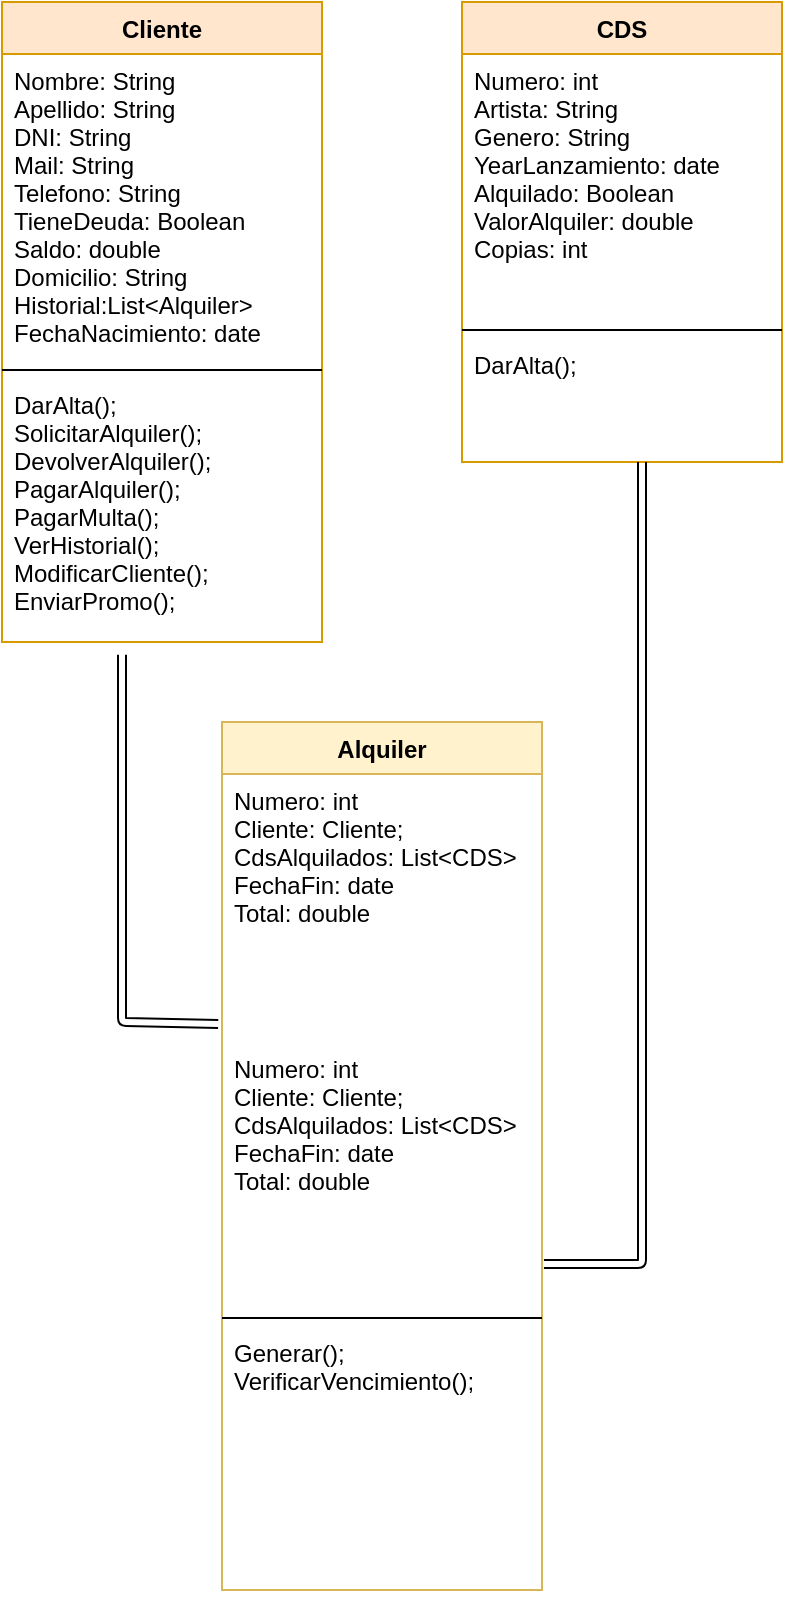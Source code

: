<mxfile version="13.6.4" type="github">
  <diagram id="v9CHPPuo5FdfslDru99P" name="Page-1">
    <mxGraphModel dx="1102" dy="614" grid="1" gridSize="10" guides="1" tooltips="1" connect="1" arrows="1" fold="1" page="1" pageScale="1" pageWidth="827" pageHeight="1169" math="0" shadow="0">
      <root>
        <mxCell id="0" />
        <mxCell id="1" parent="0" />
        <mxCell id="wCN3OyfrfHSo0IxF_WkO-1" value="Cliente&#xa;" style="swimlane;fontStyle=1;align=center;verticalAlign=top;childLayout=stackLayout;horizontal=1;startSize=26;horizontalStack=0;resizeParent=1;resizeParentMax=0;resizeLast=0;collapsible=1;marginBottom=0;fillColor=#ffe6cc;strokeColor=#d79b00;" vertex="1" parent="1">
          <mxGeometry x="40" y="40" width="160" height="320" as="geometry" />
        </mxCell>
        <mxCell id="wCN3OyfrfHSo0IxF_WkO-2" value="Nombre: String&#xa;Apellido: String&#xa;DNI: String&#xa;Mail: String&#xa;Telefono: String&#xa;TieneDeuda: Boolean&#xa;Saldo: double&#xa;Domicilio: String&#xa;Historial:List&lt;Alquiler&gt;&#xa;FechaNacimiento: date" style="text;strokeColor=none;fillColor=none;align=left;verticalAlign=top;spacingLeft=4;spacingRight=4;overflow=hidden;rotatable=0;points=[[0,0.5],[1,0.5]];portConstraint=eastwest;" vertex="1" parent="wCN3OyfrfHSo0IxF_WkO-1">
          <mxGeometry y="26" width="160" height="154" as="geometry" />
        </mxCell>
        <mxCell id="wCN3OyfrfHSo0IxF_WkO-3" value="" style="line;strokeWidth=1;fillColor=none;align=left;verticalAlign=middle;spacingTop=-1;spacingLeft=3;spacingRight=3;rotatable=0;labelPosition=right;points=[];portConstraint=eastwest;" vertex="1" parent="wCN3OyfrfHSo0IxF_WkO-1">
          <mxGeometry y="180" width="160" height="8" as="geometry" />
        </mxCell>
        <mxCell id="wCN3OyfrfHSo0IxF_WkO-4" value="DarAlta();&#xa;SolicitarAlquiler();&#xa;DevolverAlquiler();&#xa;PagarAlquiler();&#xa;PagarMulta();&#xa;VerHistorial();&#xa;ModificarCliente();&#xa;EnviarPromo();" style="text;strokeColor=none;fillColor=none;align=left;verticalAlign=top;spacingLeft=4;spacingRight=4;overflow=hidden;rotatable=0;points=[[0,0.5],[1,0.5]];portConstraint=eastwest;" vertex="1" parent="wCN3OyfrfHSo0IxF_WkO-1">
          <mxGeometry y="188" width="160" height="132" as="geometry" />
        </mxCell>
        <mxCell id="wCN3OyfrfHSo0IxF_WkO-5" value="CDS" style="swimlane;fontStyle=1;align=center;verticalAlign=top;childLayout=stackLayout;horizontal=1;startSize=26;horizontalStack=0;resizeParent=1;resizeParentMax=0;resizeLast=0;collapsible=1;marginBottom=0;fillColor=#ffe6cc;strokeColor=#d79b00;" vertex="1" parent="1">
          <mxGeometry x="270" y="40" width="160" height="230" as="geometry" />
        </mxCell>
        <mxCell id="wCN3OyfrfHSo0IxF_WkO-6" value="Numero: int&#xa;Artista: String&#xa;Genero: String&#xa;YearLanzamiento: date&#xa;Alquilado: Boolean&#xa;ValorAlquiler: double&#xa;Copias: int" style="text;strokeColor=none;fillColor=none;align=left;verticalAlign=top;spacingLeft=4;spacingRight=4;overflow=hidden;rotatable=0;points=[[0,0.5],[1,0.5]];portConstraint=eastwest;" vertex="1" parent="wCN3OyfrfHSo0IxF_WkO-5">
          <mxGeometry y="26" width="160" height="134" as="geometry" />
        </mxCell>
        <mxCell id="wCN3OyfrfHSo0IxF_WkO-7" value="" style="line;strokeWidth=1;fillColor=none;align=left;verticalAlign=middle;spacingTop=-1;spacingLeft=3;spacingRight=3;rotatable=0;labelPosition=right;points=[];portConstraint=eastwest;" vertex="1" parent="wCN3OyfrfHSo0IxF_WkO-5">
          <mxGeometry y="160" width="160" height="8" as="geometry" />
        </mxCell>
        <mxCell id="wCN3OyfrfHSo0IxF_WkO-8" value="DarAlta();" style="text;strokeColor=none;fillColor=none;align=left;verticalAlign=top;spacingLeft=4;spacingRight=4;overflow=hidden;rotatable=0;points=[[0,0.5],[1,0.5]];portConstraint=eastwest;" vertex="1" parent="wCN3OyfrfHSo0IxF_WkO-5">
          <mxGeometry y="168" width="160" height="62" as="geometry" />
        </mxCell>
        <mxCell id="wCN3OyfrfHSo0IxF_WkO-14" value="" style="shape=link;html=1;exitX=0.375;exitY=1.048;exitDx=0;exitDy=0;exitPerimeter=0;width=4;entryX=-0.012;entryY=0.933;entryDx=0;entryDy=0;entryPerimeter=0;" edge="1" parent="1" source="wCN3OyfrfHSo0IxF_WkO-4" target="wCN3OyfrfHSo0IxF_WkO-16">
          <mxGeometry width="100" relative="1" as="geometry">
            <mxPoint x="50" y="490" as="sourcePoint" />
            <mxPoint x="150" y="490" as="targetPoint" />
            <Array as="points">
              <mxPoint x="100" y="470" />
              <mxPoint x="100" y="490" />
              <mxPoint x="100" y="550" />
            </Array>
          </mxGeometry>
        </mxCell>
        <mxCell id="wCN3OyfrfHSo0IxF_WkO-15" value="" style="shape=link;html=1;exitX=0.375;exitY=1.048;exitDx=0;exitDy=0;exitPerimeter=0;entryX=1.006;entryY=0.828;entryDx=0;entryDy=0;entryPerimeter=0;" edge="1" parent="1" target="wCN3OyfrfHSo0IxF_WkO-10">
          <mxGeometry width="100" relative="1" as="geometry">
            <mxPoint x="360" y="269.996" as="sourcePoint" />
            <mxPoint x="370" y="530" as="targetPoint" />
            <Array as="points">
              <mxPoint x="360" y="487.02" />
              <mxPoint x="360" y="671" />
            </Array>
          </mxGeometry>
        </mxCell>
        <mxCell id="wCN3OyfrfHSo0IxF_WkO-9" value="Alquiler" style="swimlane;fontStyle=1;align=center;verticalAlign=top;childLayout=stackLayout;horizontal=1;startSize=26;horizontalStack=0;resizeParent=1;resizeParentMax=0;resizeLast=0;collapsible=1;marginBottom=0;fillColor=#fff2cc;strokeColor=#d6b656;" vertex="1" parent="1">
          <mxGeometry x="150" y="400" width="160" height="434" as="geometry" />
        </mxCell>
        <mxCell id="wCN3OyfrfHSo0IxF_WkO-16" value="Numero: int&#xa;Cliente: Cliente;&#xa;CdsAlquilados: List&lt;CDS&gt;&#xa;FechaFin: date&#xa;Total: double&#xa;" style="text;strokeColor=none;fillColor=none;align=left;verticalAlign=top;spacingLeft=4;spacingRight=4;overflow=hidden;rotatable=0;points=[[0,0.5],[1,0.5]];portConstraint=eastwest;" vertex="1" parent="wCN3OyfrfHSo0IxF_WkO-9">
          <mxGeometry y="26" width="160" height="134" as="geometry" />
        </mxCell>
        <mxCell id="wCN3OyfrfHSo0IxF_WkO-10" value="Numero: int&#xa;Cliente: Cliente;&#xa;CdsAlquilados: List&lt;CDS&gt;&#xa;FechaFin: date&#xa;Total: double&#xa;" style="text;strokeColor=none;fillColor=none;align=left;verticalAlign=top;spacingLeft=4;spacingRight=4;overflow=hidden;rotatable=0;points=[[0,0.5],[1,0.5]];portConstraint=eastwest;" vertex="1" parent="wCN3OyfrfHSo0IxF_WkO-9">
          <mxGeometry y="160" width="160" height="134" as="geometry" />
        </mxCell>
        <mxCell id="wCN3OyfrfHSo0IxF_WkO-11" value="" style="line;strokeWidth=1;fillColor=none;align=left;verticalAlign=middle;spacingTop=-1;spacingLeft=3;spacingRight=3;rotatable=0;labelPosition=right;points=[];portConstraint=eastwest;" vertex="1" parent="wCN3OyfrfHSo0IxF_WkO-9">
          <mxGeometry y="294" width="160" height="8" as="geometry" />
        </mxCell>
        <mxCell id="wCN3OyfrfHSo0IxF_WkO-12" value="Generar();&#xa;VerificarVencimiento();&#xa;" style="text;strokeColor=none;fillColor=none;align=left;verticalAlign=top;spacingLeft=4;spacingRight=4;overflow=hidden;rotatable=0;points=[[0,0.5],[1,0.5]];portConstraint=eastwest;" vertex="1" parent="wCN3OyfrfHSo0IxF_WkO-9">
          <mxGeometry y="302" width="160" height="132" as="geometry" />
        </mxCell>
      </root>
    </mxGraphModel>
  </diagram>
</mxfile>
